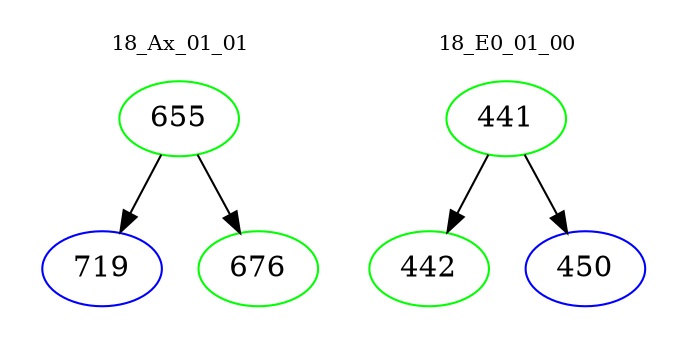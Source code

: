 digraph{
subgraph cluster_0 {
color = white
label = "18_Ax_01_01";
fontsize=10;
T0_655 [label="655", color="green"]
T0_655 -> T0_719 [color="black"]
T0_719 [label="719", color="blue"]
T0_655 -> T0_676 [color="black"]
T0_676 [label="676", color="green"]
}
subgraph cluster_1 {
color = white
label = "18_E0_01_00";
fontsize=10;
T1_441 [label="441", color="green"]
T1_441 -> T1_442 [color="black"]
T1_442 [label="442", color="green"]
T1_441 -> T1_450 [color="black"]
T1_450 [label="450", color="blue"]
}
}
